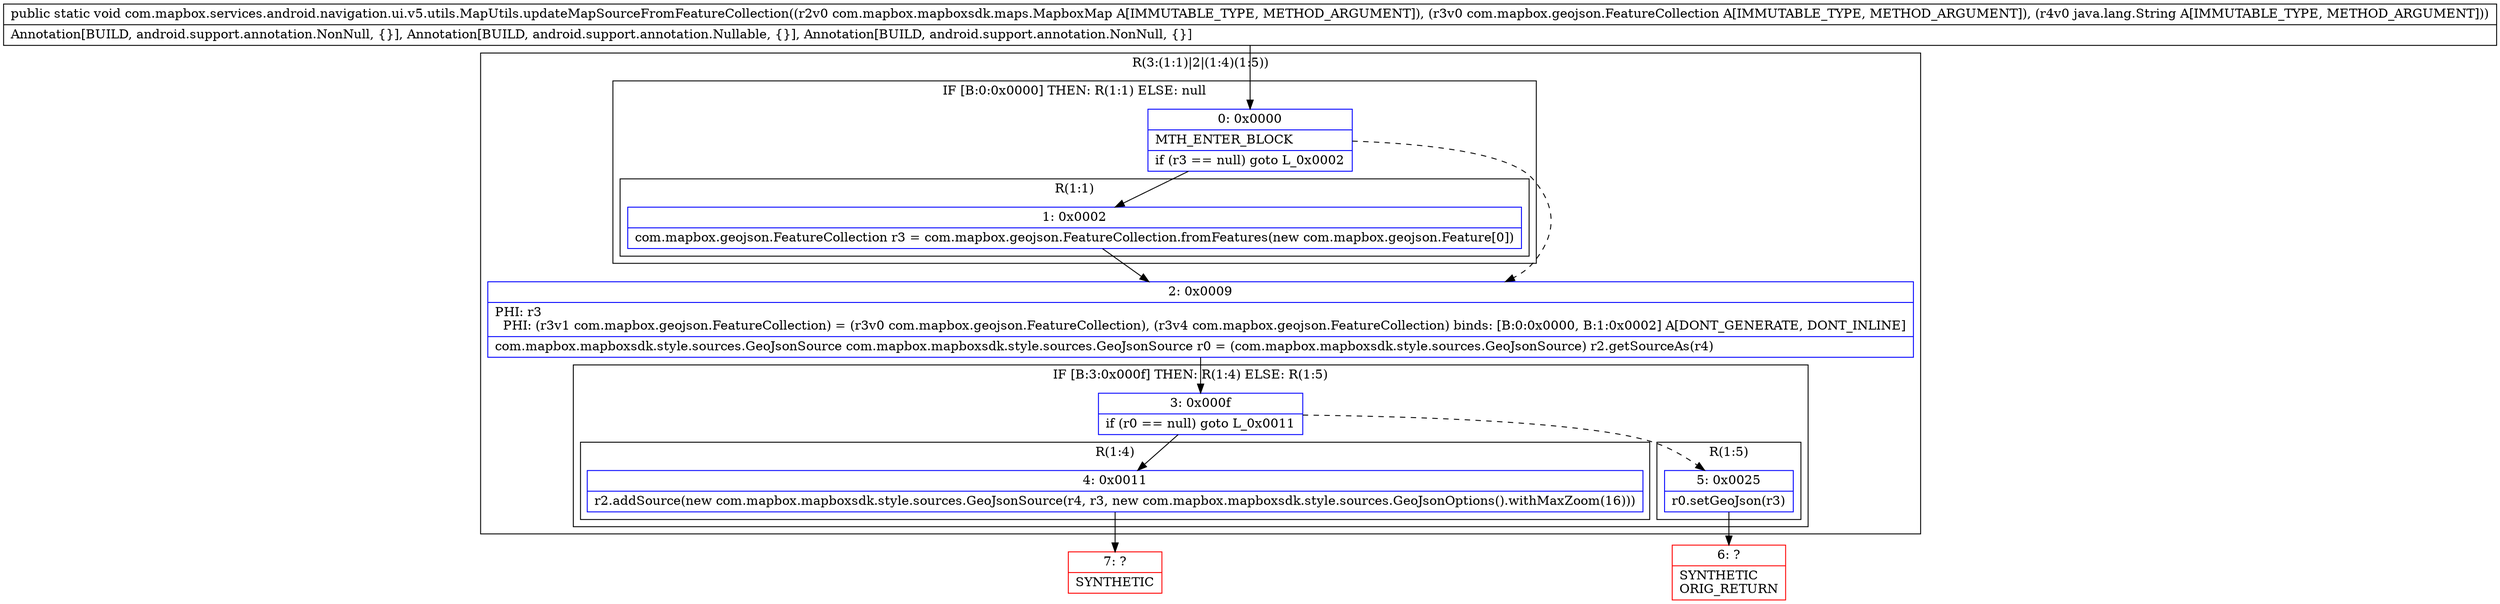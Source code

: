 digraph "CFG forcom.mapbox.services.android.navigation.ui.v5.utils.MapUtils.updateMapSourceFromFeatureCollection(Lcom\/mapbox\/mapboxsdk\/maps\/MapboxMap;Lcom\/mapbox\/geojson\/FeatureCollection;Ljava\/lang\/String;)V" {
subgraph cluster_Region_389549525 {
label = "R(3:(1:1)|2|(1:4)(1:5))";
node [shape=record,color=blue];
subgraph cluster_IfRegion_77091127 {
label = "IF [B:0:0x0000] THEN: R(1:1) ELSE: null";
node [shape=record,color=blue];
Node_0 [shape=record,label="{0\:\ 0x0000|MTH_ENTER_BLOCK\l|if (r3 == null) goto L_0x0002\l}"];
subgraph cluster_Region_1540545340 {
label = "R(1:1)";
node [shape=record,color=blue];
Node_1 [shape=record,label="{1\:\ 0x0002|com.mapbox.geojson.FeatureCollection r3 = com.mapbox.geojson.FeatureCollection.fromFeatures(new com.mapbox.geojson.Feature[0])\l}"];
}
}
Node_2 [shape=record,label="{2\:\ 0x0009|PHI: r3 \l  PHI: (r3v1 com.mapbox.geojson.FeatureCollection) = (r3v0 com.mapbox.geojson.FeatureCollection), (r3v4 com.mapbox.geojson.FeatureCollection) binds: [B:0:0x0000, B:1:0x0002] A[DONT_GENERATE, DONT_INLINE]\l|com.mapbox.mapboxsdk.style.sources.GeoJsonSource com.mapbox.mapboxsdk.style.sources.GeoJsonSource r0 = (com.mapbox.mapboxsdk.style.sources.GeoJsonSource) r2.getSourceAs(r4)\l}"];
subgraph cluster_IfRegion_389083302 {
label = "IF [B:3:0x000f] THEN: R(1:4) ELSE: R(1:5)";
node [shape=record,color=blue];
Node_3 [shape=record,label="{3\:\ 0x000f|if (r0 == null) goto L_0x0011\l}"];
subgraph cluster_Region_1968568857 {
label = "R(1:4)";
node [shape=record,color=blue];
Node_4 [shape=record,label="{4\:\ 0x0011|r2.addSource(new com.mapbox.mapboxsdk.style.sources.GeoJsonSource(r4, r3, new com.mapbox.mapboxsdk.style.sources.GeoJsonOptions().withMaxZoom(16)))\l}"];
}
subgraph cluster_Region_1477802523 {
label = "R(1:5)";
node [shape=record,color=blue];
Node_5 [shape=record,label="{5\:\ 0x0025|r0.setGeoJson(r3)\l}"];
}
}
}
Node_6 [shape=record,color=red,label="{6\:\ ?|SYNTHETIC\lORIG_RETURN\l}"];
Node_7 [shape=record,color=red,label="{7\:\ ?|SYNTHETIC\l}"];
MethodNode[shape=record,label="{public static void com.mapbox.services.android.navigation.ui.v5.utils.MapUtils.updateMapSourceFromFeatureCollection((r2v0 com.mapbox.mapboxsdk.maps.MapboxMap A[IMMUTABLE_TYPE, METHOD_ARGUMENT]), (r3v0 com.mapbox.geojson.FeatureCollection A[IMMUTABLE_TYPE, METHOD_ARGUMENT]), (r4v0 java.lang.String A[IMMUTABLE_TYPE, METHOD_ARGUMENT]))  | Annotation[BUILD, android.support.annotation.NonNull, \{\}], Annotation[BUILD, android.support.annotation.Nullable, \{\}], Annotation[BUILD, android.support.annotation.NonNull, \{\}]\l}"];
MethodNode -> Node_0;
Node_0 -> Node_1;
Node_0 -> Node_2[style=dashed];
Node_1 -> Node_2;
Node_2 -> Node_3;
Node_3 -> Node_4;
Node_3 -> Node_5[style=dashed];
Node_4 -> Node_7;
Node_5 -> Node_6;
}

